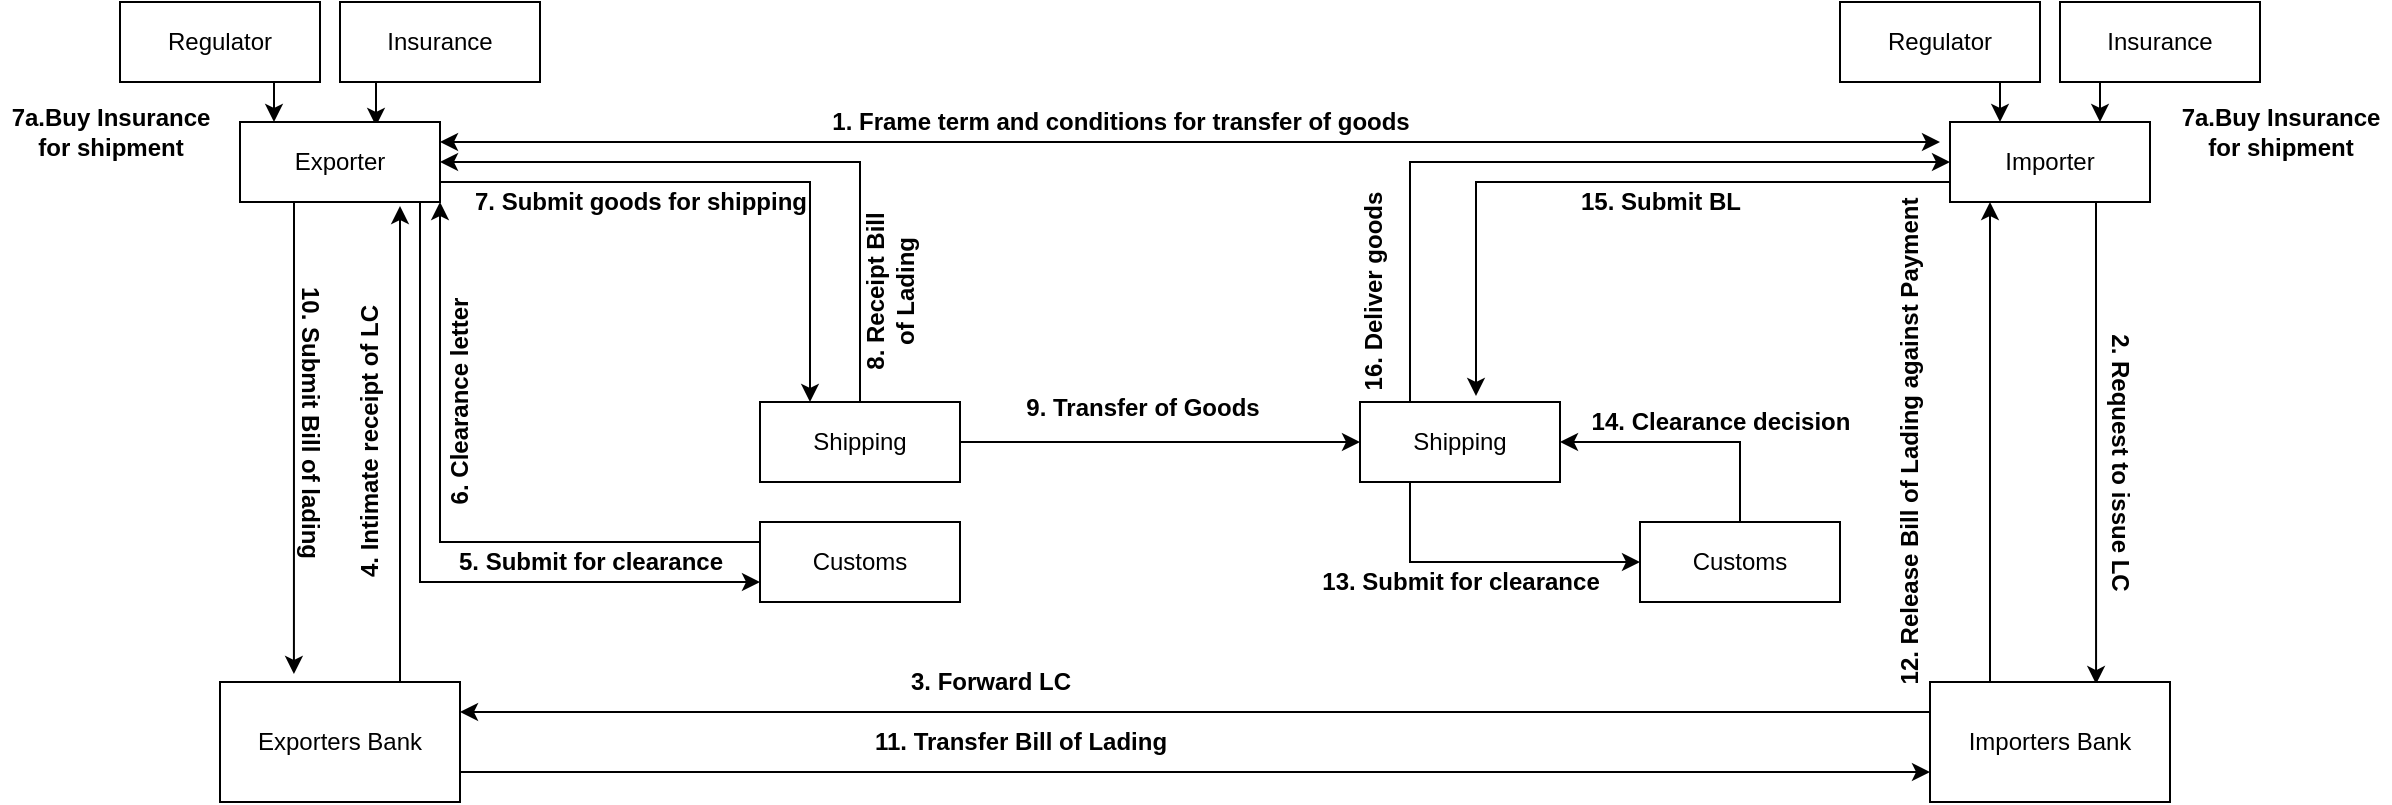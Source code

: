 <mxfile version="13.1.3" type="device"><diagram id="lS-QgZj12vXnfkhbQkXx" name="Page-1"><mxGraphModel dx="2272" dy="767" grid="1" gridSize="10" guides="1" tooltips="1" connect="1" arrows="1" fold="1" page="1" pageScale="1" pageWidth="850" pageHeight="1100" math="0" shadow="0"><root><mxCell id="0"/><mxCell id="1" parent="0"/><mxCell id="V-YAelvMsifVzXdW1qp8-52" style="edgeStyle=orthogonalEdgeStyle;rounded=0;orthogonalLoop=1;jettySize=auto;html=1;exitX=0.75;exitY=1;exitDx=0;exitDy=0;entryX=0.17;entryY=0;entryDx=0;entryDy=0;entryPerimeter=0;" edge="1" parent="1" source="V-YAelvMsifVzXdW1qp8-3" target="V-YAelvMsifVzXdW1qp8-13"><mxGeometry relative="1" as="geometry"/></mxCell><mxCell id="V-YAelvMsifVzXdW1qp8-3" value="Regulator" style="rounded=0;whiteSpace=wrap;html=1;" vertex="1" parent="1"><mxGeometry x="40" y="120" width="100" height="40" as="geometry"/></mxCell><mxCell id="V-YAelvMsifVzXdW1qp8-53" style="edgeStyle=orthogonalEdgeStyle;rounded=0;orthogonalLoop=1;jettySize=auto;html=1;exitX=0.25;exitY=1;exitDx=0;exitDy=0;entryX=0.68;entryY=0.05;entryDx=0;entryDy=0;entryPerimeter=0;" edge="1" parent="1" source="V-YAelvMsifVzXdW1qp8-4" target="V-YAelvMsifVzXdW1qp8-13"><mxGeometry relative="1" as="geometry"/></mxCell><mxCell id="V-YAelvMsifVzXdW1qp8-4" value="Insurance" style="rounded=0;whiteSpace=wrap;html=1;" vertex="1" parent="1"><mxGeometry x="150" y="120" width="100" height="40" as="geometry"/></mxCell><mxCell id="V-YAelvMsifVzXdW1qp8-54" style="edgeStyle=orthogonalEdgeStyle;rounded=0;orthogonalLoop=1;jettySize=auto;html=1;exitX=0.75;exitY=1;exitDx=0;exitDy=0;entryX=0.25;entryY=0;entryDx=0;entryDy=0;" edge="1" parent="1" source="V-YAelvMsifVzXdW1qp8-5" target="V-YAelvMsifVzXdW1qp8-14"><mxGeometry relative="1" as="geometry"/></mxCell><mxCell id="V-YAelvMsifVzXdW1qp8-5" value="Regulator" style="rounded=0;whiteSpace=wrap;html=1;" vertex="1" parent="1"><mxGeometry x="900" y="120" width="100" height="40" as="geometry"/></mxCell><mxCell id="V-YAelvMsifVzXdW1qp8-55" style="edgeStyle=orthogonalEdgeStyle;rounded=0;orthogonalLoop=1;jettySize=auto;html=1;exitX=0.25;exitY=1;exitDx=0;exitDy=0;entryX=0.75;entryY=0;entryDx=0;entryDy=0;" edge="1" parent="1" source="V-YAelvMsifVzXdW1qp8-6" target="V-YAelvMsifVzXdW1qp8-14"><mxGeometry relative="1" as="geometry"/></mxCell><mxCell id="V-YAelvMsifVzXdW1qp8-6" value="Insurance" style="rounded=0;whiteSpace=wrap;html=1;" vertex="1" parent="1"><mxGeometry x="1010" y="120" width="100" height="40" as="geometry"/></mxCell><mxCell id="V-YAelvMsifVzXdW1qp8-68" style="edgeStyle=orthogonalEdgeStyle;rounded=0;orthogonalLoop=1;jettySize=auto;html=1;exitX=1;exitY=1;exitDx=0;exitDy=0;entryX=0;entryY=0.75;entryDx=0;entryDy=0;" edge="1" parent="1" source="V-YAelvMsifVzXdW1qp8-13" target="V-YAelvMsifVzXdW1qp8-18"><mxGeometry relative="1" as="geometry"><Array as="points"><mxPoint x="190" y="220"/><mxPoint x="190" y="410"/></Array></mxGeometry></mxCell><mxCell id="V-YAelvMsifVzXdW1qp8-72" style="edgeStyle=orthogonalEdgeStyle;rounded=0;orthogonalLoop=1;jettySize=auto;html=1;exitX=1;exitY=0.75;exitDx=0;exitDy=0;entryX=0.25;entryY=0;entryDx=0;entryDy=0;" edge="1" parent="1" source="V-YAelvMsifVzXdW1qp8-13" target="V-YAelvMsifVzXdW1qp8-17"><mxGeometry relative="1" as="geometry"/></mxCell><mxCell id="V-YAelvMsifVzXdW1qp8-81" style="edgeStyle=orthogonalEdgeStyle;rounded=0;orthogonalLoop=1;jettySize=auto;html=1;exitX=0.25;exitY=1;exitDx=0;exitDy=0;entryX=0.308;entryY=-0.067;entryDx=0;entryDy=0;entryPerimeter=0;" edge="1" parent="1" source="V-YAelvMsifVzXdW1qp8-13" target="V-YAelvMsifVzXdW1qp8-59"><mxGeometry relative="1" as="geometry"><Array as="points"><mxPoint x="127" y="220"/></Array></mxGeometry></mxCell><mxCell id="V-YAelvMsifVzXdW1qp8-13" value="Exporter" style="rounded=0;whiteSpace=wrap;html=1;" vertex="1" parent="1"><mxGeometry x="100" y="180" width="100" height="40" as="geometry"/></mxCell><mxCell id="V-YAelvMsifVzXdW1qp8-62" style="edgeStyle=orthogonalEdgeStyle;rounded=0;orthogonalLoop=1;jettySize=auto;html=1;exitX=0.75;exitY=1;exitDx=0;exitDy=0;entryX=0.692;entryY=0.017;entryDx=0;entryDy=0;entryPerimeter=0;" edge="1" parent="1" source="V-YAelvMsifVzXdW1qp8-14" target="V-YAelvMsifVzXdW1qp8-61"><mxGeometry relative="1" as="geometry"><Array as="points"><mxPoint x="1028" y="220"/></Array></mxGeometry></mxCell><mxCell id="V-YAelvMsifVzXdW1qp8-88" style="edgeStyle=orthogonalEdgeStyle;rounded=0;orthogonalLoop=1;jettySize=auto;html=1;exitX=0;exitY=0.5;exitDx=0;exitDy=0;entryX=0.58;entryY=-0.075;entryDx=0;entryDy=0;entryPerimeter=0;" edge="1" parent="1" source="V-YAelvMsifVzXdW1qp8-14" target="V-YAelvMsifVzXdW1qp8-20"><mxGeometry relative="1" as="geometry"><Array as="points"><mxPoint x="955" y="210"/><mxPoint x="718" y="210"/></Array></mxGeometry></mxCell><mxCell id="V-YAelvMsifVzXdW1qp8-14" value="Importer" style="rounded=0;whiteSpace=wrap;html=1;" vertex="1" parent="1"><mxGeometry x="955" y="180" width="100" height="40" as="geometry"/></mxCell><mxCell id="V-YAelvMsifVzXdW1qp8-74" style="edgeStyle=orthogonalEdgeStyle;rounded=0;orthogonalLoop=1;jettySize=auto;html=1;exitX=0.5;exitY=0;exitDx=0;exitDy=0;entryX=1;entryY=0.5;entryDx=0;entryDy=0;" edge="1" parent="1" source="V-YAelvMsifVzXdW1qp8-17" target="V-YAelvMsifVzXdW1qp8-13"><mxGeometry relative="1" as="geometry"/></mxCell><mxCell id="V-YAelvMsifVzXdW1qp8-76" style="edgeStyle=orthogonalEdgeStyle;rounded=0;orthogonalLoop=1;jettySize=auto;html=1;exitX=1;exitY=0.5;exitDx=0;exitDy=0;entryX=0;entryY=0.5;entryDx=0;entryDy=0;" edge="1" parent="1" source="V-YAelvMsifVzXdW1qp8-17" target="V-YAelvMsifVzXdW1qp8-20"><mxGeometry relative="1" as="geometry"/></mxCell><mxCell id="V-YAelvMsifVzXdW1qp8-17" value="Shipping" style="rounded=0;whiteSpace=wrap;html=1;" vertex="1" parent="1"><mxGeometry x="360" y="320" width="100" height="40" as="geometry"/></mxCell><mxCell id="V-YAelvMsifVzXdW1qp8-70" style="edgeStyle=orthogonalEdgeStyle;rounded=0;orthogonalLoop=1;jettySize=auto;html=1;exitX=0;exitY=0.25;exitDx=0;exitDy=0;" edge="1" parent="1" source="V-YAelvMsifVzXdW1qp8-18"><mxGeometry relative="1" as="geometry"><mxPoint x="200" y="220" as="targetPoint"/><Array as="points"><mxPoint x="200" y="390"/><mxPoint x="200" y="220"/></Array></mxGeometry></mxCell><mxCell id="V-YAelvMsifVzXdW1qp8-18" value="Customs" style="rounded=0;whiteSpace=wrap;html=1;" vertex="1" parent="1"><mxGeometry x="360" y="380" width="100" height="40" as="geometry"/></mxCell><mxCell id="V-YAelvMsifVzXdW1qp8-78" style="edgeStyle=orthogonalEdgeStyle;rounded=0;orthogonalLoop=1;jettySize=auto;html=1;exitX=0.25;exitY=1;exitDx=0;exitDy=0;entryX=0;entryY=0.5;entryDx=0;entryDy=0;" edge="1" parent="1" source="V-YAelvMsifVzXdW1qp8-20" target="V-YAelvMsifVzXdW1qp8-21"><mxGeometry relative="1" as="geometry"/></mxCell><mxCell id="V-YAelvMsifVzXdW1qp8-90" style="edgeStyle=orthogonalEdgeStyle;rounded=0;orthogonalLoop=1;jettySize=auto;html=1;exitX=0.25;exitY=0;exitDx=0;exitDy=0;entryX=0;entryY=0.5;entryDx=0;entryDy=0;" edge="1" parent="1" source="V-YAelvMsifVzXdW1qp8-20" target="V-YAelvMsifVzXdW1qp8-14"><mxGeometry relative="1" as="geometry"/></mxCell><mxCell id="V-YAelvMsifVzXdW1qp8-20" value="Shipping" style="rounded=0;whiteSpace=wrap;html=1;" vertex="1" parent="1"><mxGeometry x="660" y="320" width="100" height="40" as="geometry"/></mxCell><mxCell id="V-YAelvMsifVzXdW1qp8-79" style="edgeStyle=orthogonalEdgeStyle;rounded=0;orthogonalLoop=1;jettySize=auto;html=1;exitX=0.5;exitY=0;exitDx=0;exitDy=0;entryX=1;entryY=0.5;entryDx=0;entryDy=0;" edge="1" parent="1" source="V-YAelvMsifVzXdW1qp8-21" target="V-YAelvMsifVzXdW1qp8-20"><mxGeometry relative="1" as="geometry"/></mxCell><mxCell id="V-YAelvMsifVzXdW1qp8-21" value="Customs" style="rounded=0;whiteSpace=wrap;html=1;" vertex="1" parent="1"><mxGeometry x="800" y="380" width="100" height="40" as="geometry"/></mxCell><mxCell id="V-YAelvMsifVzXdW1qp8-57" value="" style="endArrow=classic;startArrow=classic;html=1;exitX=1;exitY=0.25;exitDx=0;exitDy=0;" edge="1" parent="1" source="V-YAelvMsifVzXdW1qp8-13"><mxGeometry width="50" height="50" relative="1" as="geometry"><mxPoint x="400" y="420" as="sourcePoint"/><mxPoint x="950" y="190" as="targetPoint"/></mxGeometry></mxCell><mxCell id="V-YAelvMsifVzXdW1qp8-58" value="&lt;b&gt;1. Frame term and conditions for transfer of goods&lt;/b&gt;" style="text;html=1;align=center;verticalAlign=middle;resizable=0;points=[];autosize=1;" vertex="1" parent="1"><mxGeometry x="385" y="170" width="310" height="20" as="geometry"/></mxCell><mxCell id="V-YAelvMsifVzXdW1qp8-66" style="edgeStyle=orthogonalEdgeStyle;rounded=0;orthogonalLoop=1;jettySize=auto;html=1;exitX=0.75;exitY=0;exitDx=0;exitDy=0;" edge="1" parent="1" source="V-YAelvMsifVzXdW1qp8-59"><mxGeometry relative="1" as="geometry"><mxPoint x="180" y="222" as="targetPoint"/></mxGeometry></mxCell><mxCell id="V-YAelvMsifVzXdW1qp8-83" style="edgeStyle=orthogonalEdgeStyle;rounded=0;orthogonalLoop=1;jettySize=auto;html=1;exitX=1;exitY=0.75;exitDx=0;exitDy=0;entryX=0;entryY=0.75;entryDx=0;entryDy=0;" edge="1" parent="1" source="V-YAelvMsifVzXdW1qp8-59" target="V-YAelvMsifVzXdW1qp8-61"><mxGeometry relative="1" as="geometry"/></mxCell><mxCell id="V-YAelvMsifVzXdW1qp8-59" value="Exporters Bank" style="rounded=0;whiteSpace=wrap;html=1;" vertex="1" parent="1"><mxGeometry x="90" y="460" width="120" height="60" as="geometry"/></mxCell><mxCell id="V-YAelvMsifVzXdW1qp8-64" style="edgeStyle=orthogonalEdgeStyle;rounded=0;orthogonalLoop=1;jettySize=auto;html=1;exitX=0;exitY=0.25;exitDx=0;exitDy=0;entryX=1;entryY=0.25;entryDx=0;entryDy=0;" edge="1" parent="1" source="V-YAelvMsifVzXdW1qp8-61" target="V-YAelvMsifVzXdW1qp8-59"><mxGeometry relative="1" as="geometry"/></mxCell><mxCell id="V-YAelvMsifVzXdW1qp8-85" style="edgeStyle=orthogonalEdgeStyle;rounded=0;orthogonalLoop=1;jettySize=auto;html=1;exitX=0.25;exitY=0;exitDx=0;exitDy=0;" edge="1" parent="1" source="V-YAelvMsifVzXdW1qp8-61"><mxGeometry relative="1" as="geometry"><mxPoint x="975" y="220" as="targetPoint"/><Array as="points"><mxPoint x="975" y="220"/></Array></mxGeometry></mxCell><mxCell id="V-YAelvMsifVzXdW1qp8-61" value="Importers Bank" style="rounded=0;whiteSpace=wrap;html=1;" vertex="1" parent="1"><mxGeometry x="945" y="460" width="120" height="60" as="geometry"/></mxCell><mxCell id="V-YAelvMsifVzXdW1qp8-63" value="&lt;b&gt;2. Request to issue LC&lt;/b&gt;" style="text;html=1;align=center;verticalAlign=middle;resizable=0;points=[];autosize=1;rotation=90;" vertex="1" parent="1"><mxGeometry x="970" y="340" width="140" height="20" as="geometry"/></mxCell><mxCell id="V-YAelvMsifVzXdW1qp8-65" value="&lt;b&gt;3. Forward LC&lt;br&gt;&lt;/b&gt;" style="text;html=1;align=center;verticalAlign=middle;resizable=0;points=[];autosize=1;" vertex="1" parent="1"><mxGeometry x="425" y="450" width="100" height="20" as="geometry"/></mxCell><mxCell id="V-YAelvMsifVzXdW1qp8-67" value="&lt;b&gt;4. Intimate receipt of LC&lt;br&gt;&lt;/b&gt;" style="text;html=1;align=center;verticalAlign=middle;resizable=0;points=[];autosize=1;rotation=-90;" vertex="1" parent="1"><mxGeometry x="90" y="330" width="150" height="20" as="geometry"/></mxCell><mxCell id="V-YAelvMsifVzXdW1qp8-69" value="&lt;b&gt;5. Submit for clearance&lt;br&gt;&lt;/b&gt;" style="text;html=1;align=center;verticalAlign=middle;resizable=0;points=[];autosize=1;" vertex="1" parent="1"><mxGeometry x="200" y="390" width="150" height="20" as="geometry"/></mxCell><mxCell id="V-YAelvMsifVzXdW1qp8-71" value="&lt;b&gt;6. Clearance letter&lt;br&gt;&lt;/b&gt;" style="text;html=1;align=center;verticalAlign=middle;resizable=0;points=[];autosize=1;rotation=-90;" vertex="1" parent="1"><mxGeometry x="150" y="310" width="120" height="20" as="geometry"/></mxCell><mxCell id="V-YAelvMsifVzXdW1qp8-73" value="&lt;b&gt;7. Submit goods for shipping&lt;br&gt;&lt;/b&gt;" style="text;html=1;align=center;verticalAlign=middle;resizable=0;points=[];autosize=1;" vertex="1" parent="1"><mxGeometry x="210" y="210" width="180" height="20" as="geometry"/></mxCell><mxCell id="V-YAelvMsifVzXdW1qp8-75" value="&lt;div&gt;&lt;b&gt;8. Receipt Bill&lt;/b&gt;&lt;/div&gt;&lt;div&gt;&lt;b&gt; of Lading&lt;/b&gt;&lt;/div&gt;" style="text;html=1;align=center;verticalAlign=middle;resizable=0;points=[];autosize=1;rotation=-90;" vertex="1" parent="1"><mxGeometry x="380" y="250" width="90" height="30" as="geometry"/></mxCell><mxCell id="V-YAelvMsifVzXdW1qp8-77" value="&lt;b&gt;9. Transfer of Goods&lt;br&gt;&lt;/b&gt;" style="text;html=1;align=center;verticalAlign=middle;resizable=0;points=[];autosize=1;" vertex="1" parent="1"><mxGeometry x="486" y="313" width="130" height="20" as="geometry"/></mxCell><mxCell id="V-YAelvMsifVzXdW1qp8-80" value="&lt;b&gt;13. Submit for clearance&lt;br&gt;&lt;/b&gt;" style="text;html=1;align=center;verticalAlign=middle;resizable=0;points=[];autosize=1;" vertex="1" parent="1"><mxGeometry x="635" y="400" width="150" height="20" as="geometry"/></mxCell><mxCell id="V-YAelvMsifVzXdW1qp8-82" value="&lt;b&gt;10. Submit Bill of lading&lt;br&gt;&lt;/b&gt;" style="text;html=1;align=center;verticalAlign=middle;resizable=0;points=[];autosize=1;rotation=90;" vertex="1" parent="1"><mxGeometry x="60" y="320" width="150" height="20" as="geometry"/></mxCell><mxCell id="V-YAelvMsifVzXdW1qp8-84" value="&lt;b&gt;11. Transfer Bill of Lading&lt;br&gt;&lt;/b&gt;" style="text;html=1;align=center;verticalAlign=middle;resizable=0;points=[];autosize=1;" vertex="1" parent="1"><mxGeometry x="410" y="480" width="160" height="20" as="geometry"/></mxCell><mxCell id="V-YAelvMsifVzXdW1qp8-86" value="&lt;b&gt;12. Release Bill of Lading against Payment&lt;br&gt;&lt;/b&gt;" style="text;html=1;align=center;verticalAlign=middle;resizable=0;points=[];autosize=1;rotation=-90;" vertex="1" parent="1"><mxGeometry x="805" y="330" width="260" height="20" as="geometry"/></mxCell><mxCell id="V-YAelvMsifVzXdW1qp8-87" value="&lt;b&gt;14. Clearance decision&lt;br&gt;&lt;/b&gt;" style="text;html=1;align=center;verticalAlign=middle;resizable=0;points=[];autosize=1;" vertex="1" parent="1"><mxGeometry x="770" y="320" width="140" height="20" as="geometry"/></mxCell><mxCell id="V-YAelvMsifVzXdW1qp8-89" value="&lt;b&gt;15. Submit BL &lt;br&gt;&lt;/b&gt;" style="text;html=1;align=center;verticalAlign=middle;resizable=0;points=[];autosize=1;" vertex="1" parent="1"><mxGeometry x="760" y="210" width="100" height="20" as="geometry"/></mxCell><mxCell id="V-YAelvMsifVzXdW1qp8-91" value="&lt;b&gt;16. Deliver goods&lt;br&gt;&lt;/b&gt;" style="text;html=1;align=center;verticalAlign=middle;resizable=0;points=[];autosize=1;rotation=-90;" vertex="1" parent="1"><mxGeometry x="607" y="255" width="120" height="20" as="geometry"/></mxCell><mxCell id="V-YAelvMsifVzXdW1qp8-92" value="&lt;div&gt;&lt;b&gt;7a.Buy Insurance&lt;/b&gt;&lt;/div&gt;&lt;div&gt;&lt;b&gt; for shipment&lt;/b&gt;&lt;/div&gt;" style="text;html=1;align=center;verticalAlign=middle;resizable=0;points=[];autosize=1;" vertex="1" parent="1"><mxGeometry x="-20" y="170" width="110" height="30" as="geometry"/></mxCell><mxCell id="V-YAelvMsifVzXdW1qp8-93" value="&lt;div&gt;&lt;b&gt;7a.Buy Insurance&lt;/b&gt;&lt;/div&gt;&lt;div&gt;&lt;b&gt; for shipment&lt;/b&gt;&lt;/div&gt;" style="text;html=1;align=center;verticalAlign=middle;resizable=0;points=[];autosize=1;" vertex="1" parent="1"><mxGeometry x="1065" y="170" width="110" height="30" as="geometry"/></mxCell></root></mxGraphModel></diagram></mxfile>